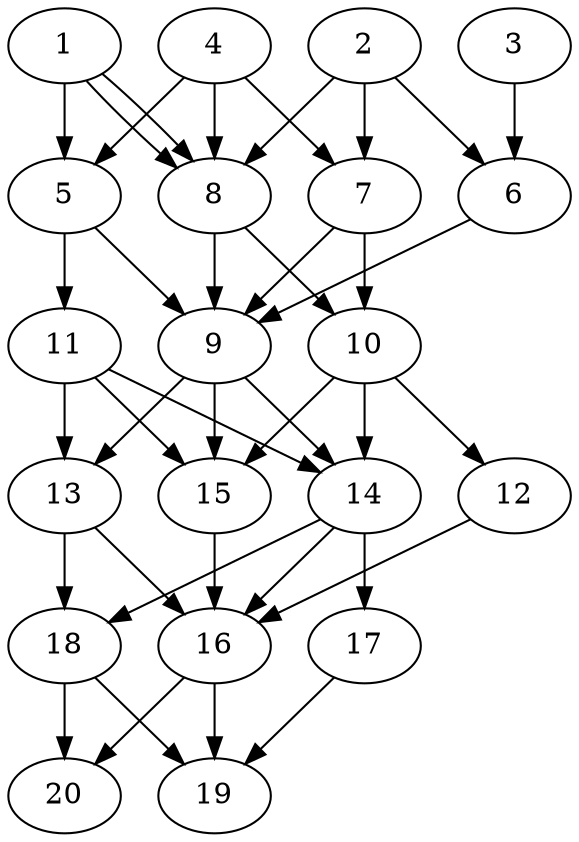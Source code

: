 // DAG automatically generated by daggen at Thu Oct  3 13:58:42 2019
// ./daggen --dot -n 20 --ccr 0.5 --fat 0.5 --regular 0.7 --density 0.9 --mindata 5242880 --maxdata 52428800 
digraph G {
  1 [size="102039552", alpha="0.14", expect_size="51019776"] 
  1 -> 5 [size ="51019776"]
  1 -> 8 [size ="51019776"]
  1 -> 8 [size ="51019776"]
  2 [size="94218240", alpha="0.18", expect_size="47109120"] 
  2 -> 6 [size ="47109120"]
  2 -> 7 [size ="47109120"]
  2 -> 8 [size ="47109120"]
  3 [size="34754560", alpha="0.10", expect_size="17377280"] 
  3 -> 6 [size ="17377280"]
  4 [size="62898176", alpha="0.19", expect_size="31449088"] 
  4 -> 5 [size ="31449088"]
  4 -> 7 [size ="31449088"]
  4 -> 8 [size ="31449088"]
  5 [size="47917056", alpha="0.06", expect_size="23958528"] 
  5 -> 9 [size ="23958528"]
  5 -> 11 [size ="23958528"]
  6 [size="20295680", alpha="0.07", expect_size="10147840"] 
  6 -> 9 [size ="10147840"]
  7 [size="99297280", alpha="0.10", expect_size="49648640"] 
  7 -> 9 [size ="49648640"]
  7 -> 10 [size ="49648640"]
  8 [size="32251904", alpha="0.01", expect_size="16125952"] 
  8 -> 9 [size ="16125952"]
  8 -> 10 [size ="16125952"]
  9 [size="42625024", alpha="0.16", expect_size="21312512"] 
  9 -> 13 [size ="21312512"]
  9 -> 14 [size ="21312512"]
  9 -> 15 [size ="21312512"]
  10 [size="58548224", alpha="0.03", expect_size="29274112"] 
  10 -> 12 [size ="29274112"]
  10 -> 14 [size ="29274112"]
  10 -> 15 [size ="29274112"]
  11 [size="49264640", alpha="0.10", expect_size="24632320"] 
  11 -> 13 [size ="24632320"]
  11 -> 14 [size ="24632320"]
  11 -> 15 [size ="24632320"]
  12 [size="20666368", alpha="0.10", expect_size="10333184"] 
  12 -> 16 [size ="10333184"]
  13 [size="104298496", alpha="0.15", expect_size="52149248"] 
  13 -> 16 [size ="52149248"]
  13 -> 18 [size ="52149248"]
  14 [size="55863296", alpha="0.02", expect_size="27931648"] 
  14 -> 16 [size ="27931648"]
  14 -> 17 [size ="27931648"]
  14 -> 18 [size ="27931648"]
  15 [size="51611648", alpha="0.10", expect_size="25805824"] 
  15 -> 16 [size ="25805824"]
  16 [size="78538752", alpha="0.18", expect_size="39269376"] 
  16 -> 19 [size ="39269376"]
  16 -> 20 [size ="39269376"]
  17 [size="19216384", alpha="0.12", expect_size="9608192"] 
  17 -> 19 [size ="9608192"]
  18 [size="64081920", alpha="0.07", expect_size="32040960"] 
  18 -> 19 [size ="32040960"]
  18 -> 20 [size ="32040960"]
  19 [size="69675008", alpha="0.13", expect_size="34837504"] 
  20 [size="52244480", alpha="0.10", expect_size="26122240"] 
}
